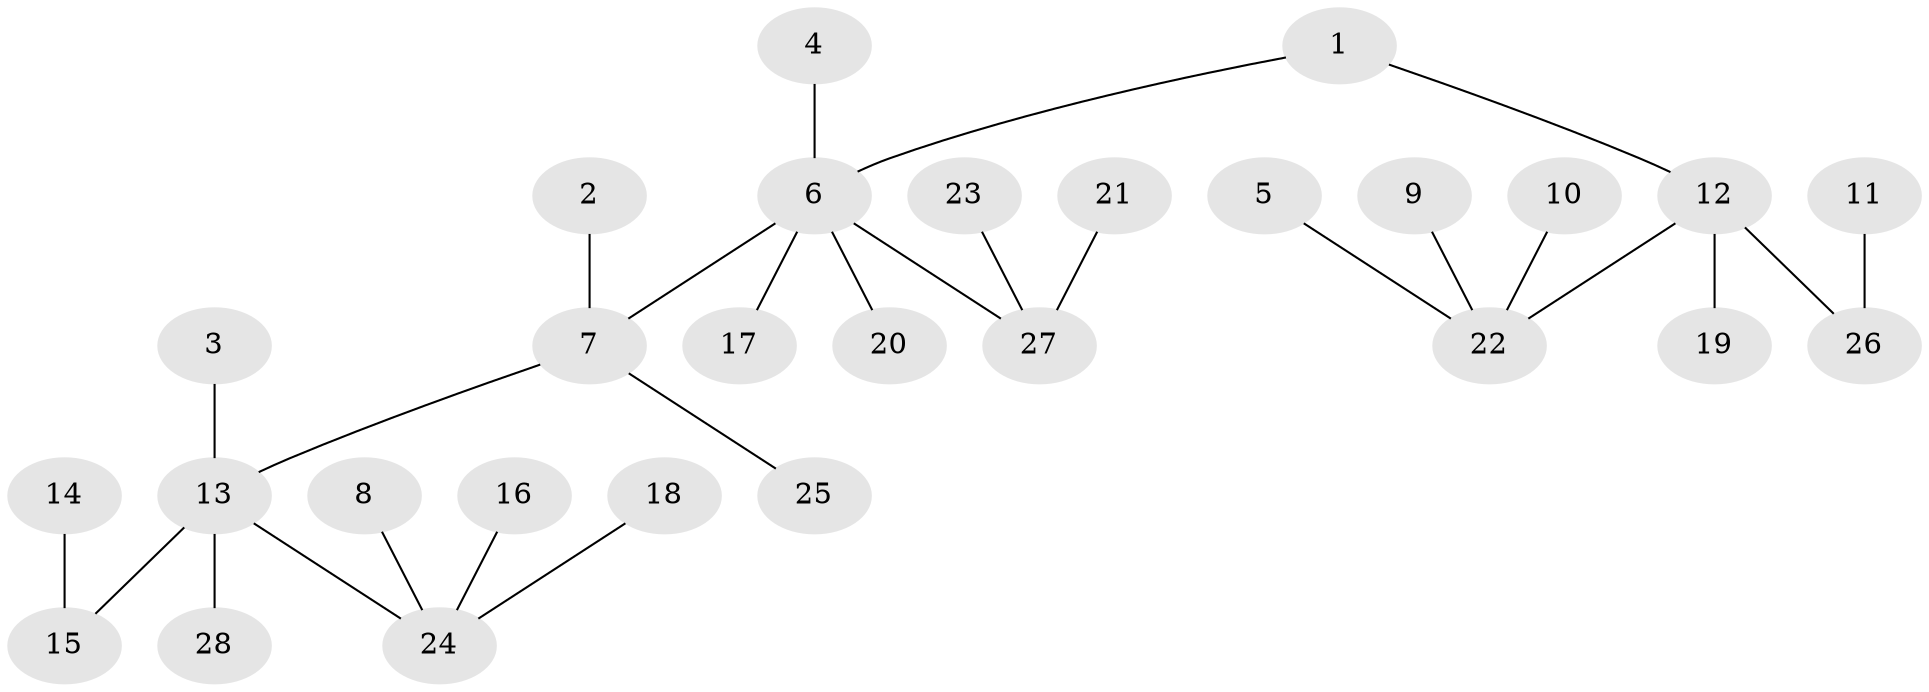 // original degree distribution, {6: 0.03636363636363636, 2: 0.21818181818181817, 4: 0.01818181818181818, 5: 0.07272727272727272, 1: 0.5454545454545454, 3: 0.10909090909090909}
// Generated by graph-tools (version 1.1) at 2025/50/03/09/25 03:50:20]
// undirected, 28 vertices, 27 edges
graph export_dot {
graph [start="1"]
  node [color=gray90,style=filled];
  1;
  2;
  3;
  4;
  5;
  6;
  7;
  8;
  9;
  10;
  11;
  12;
  13;
  14;
  15;
  16;
  17;
  18;
  19;
  20;
  21;
  22;
  23;
  24;
  25;
  26;
  27;
  28;
  1 -- 6 [weight=1.0];
  1 -- 12 [weight=1.0];
  2 -- 7 [weight=1.0];
  3 -- 13 [weight=1.0];
  4 -- 6 [weight=1.0];
  5 -- 22 [weight=1.0];
  6 -- 7 [weight=1.0];
  6 -- 17 [weight=1.0];
  6 -- 20 [weight=1.0];
  6 -- 27 [weight=1.0];
  7 -- 13 [weight=1.0];
  7 -- 25 [weight=1.0];
  8 -- 24 [weight=1.0];
  9 -- 22 [weight=1.0];
  10 -- 22 [weight=1.0];
  11 -- 26 [weight=1.0];
  12 -- 19 [weight=1.0];
  12 -- 22 [weight=1.0];
  12 -- 26 [weight=1.0];
  13 -- 15 [weight=1.0];
  13 -- 24 [weight=1.0];
  13 -- 28 [weight=1.0];
  14 -- 15 [weight=1.0];
  16 -- 24 [weight=1.0];
  18 -- 24 [weight=1.0];
  21 -- 27 [weight=1.0];
  23 -- 27 [weight=1.0];
}
